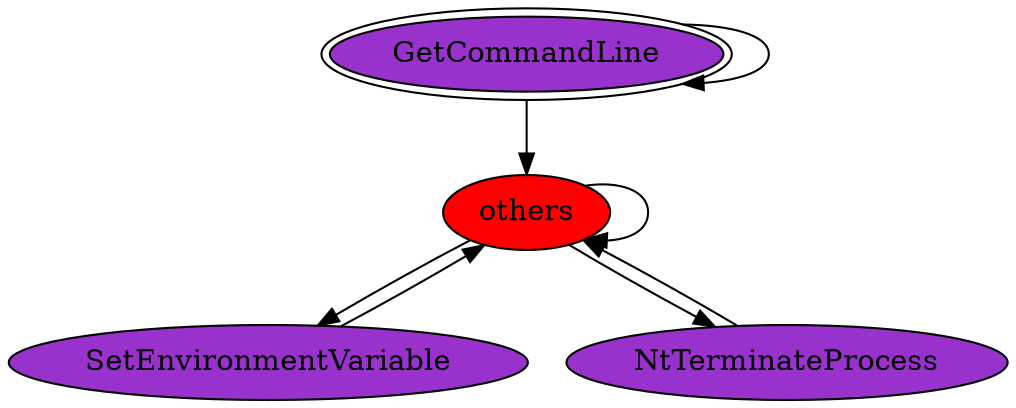 digraph "./REPORTS/6795/API_PER_CATEGORY/SetEnvironmentVariable.exe_1892_Processes_API_per_Category_Transition_Matrix" {
	GetCommandLine [label=GetCommandLine fillcolor=darkorchid peripheries=2 style=filled]
	GetCommandLine -> GetCommandLine [label=""]
	others [label=others fillcolor=red style=filled]
	GetCommandLine -> others [label=""]
	others -> others [label=""]
	SetEnvironmentVariable [label=SetEnvironmentVariable fillcolor=darkorchid style=filled]
	others -> SetEnvironmentVariable [label=""]
	NtTerminateProcess [label=NtTerminateProcess fillcolor=darkorchid style=filled]
	others -> NtTerminateProcess [label=""]
	SetEnvironmentVariable -> others [label=""]
	NtTerminateProcess -> others [label=""]
}
